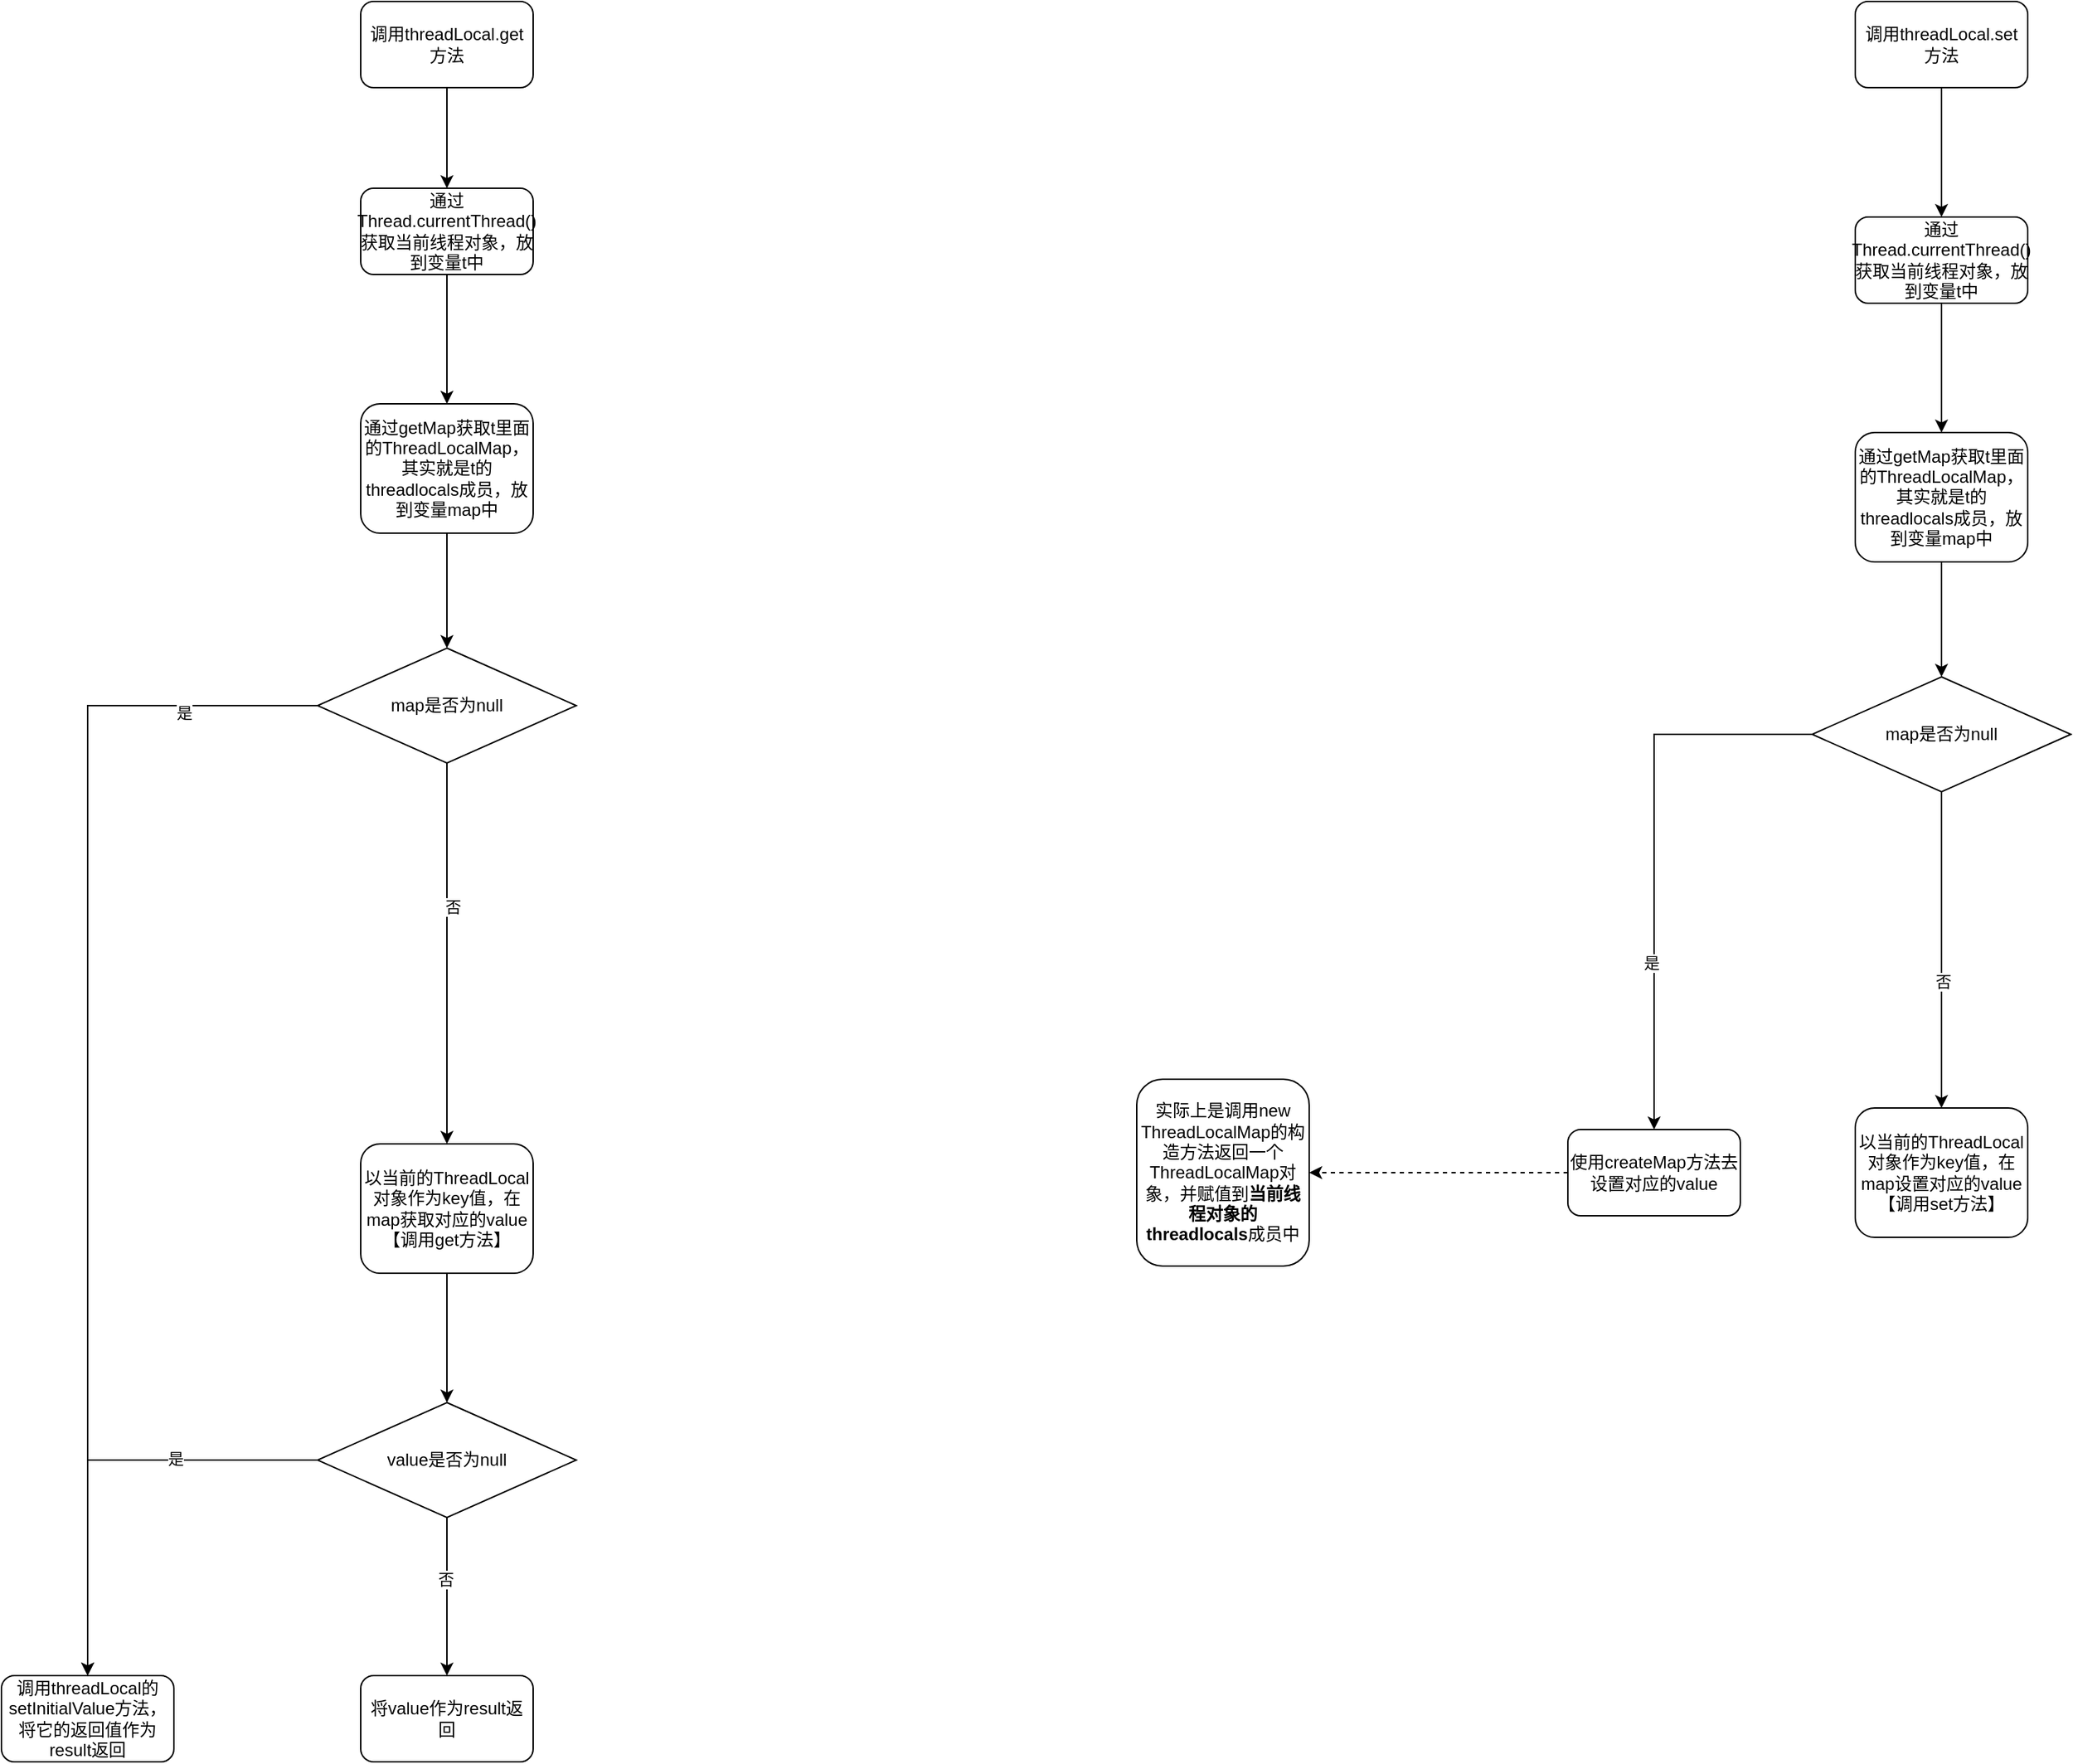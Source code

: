 <mxfile version="15.7.3" type="device" pages="2"><diagram id="2Nu0D2DjCyJC9UcshQsj" name="get方法和set方法实现"><mxGraphModel dx="1692" dy="541" grid="1" gridSize="10" guides="1" tooltips="1" connect="1" arrows="1" fold="1" page="1" pageScale="1" pageWidth="827" pageHeight="1169" math="0" shadow="0"><root><mxCell id="0"/><mxCell id="1" parent="0"/><mxCell id="2mhtmKsRlyrZUncj7YsT-10" style="edgeStyle=orthogonalEdgeStyle;rounded=0;orthogonalLoop=1;jettySize=auto;html=1;" edge="1" parent="1" source="PkbTJu2wFuG3AkT6gHmx-2" target="2mhtmKsRlyrZUncj7YsT-1"><mxGeometry relative="1" as="geometry"/></mxCell><mxCell id="PkbTJu2wFuG3AkT6gHmx-2" value="调用threadLocal.get方法" style="rounded=1;whiteSpace=wrap;html=1;" parent="1" vertex="1"><mxGeometry x="200" y="110" width="120" height="60" as="geometry"/></mxCell><mxCell id="2mhtmKsRlyrZUncj7YsT-11" style="edgeStyle=orthogonalEdgeStyle;rounded=0;orthogonalLoop=1;jettySize=auto;html=1;" edge="1" parent="1" source="2mhtmKsRlyrZUncj7YsT-1" target="2mhtmKsRlyrZUncj7YsT-2"><mxGeometry relative="1" as="geometry"/></mxCell><mxCell id="2mhtmKsRlyrZUncj7YsT-1" value="通过Thread.currentThread()获取当前线程对象，放到变量t中" style="rounded=1;whiteSpace=wrap;html=1;" vertex="1" parent="1"><mxGeometry x="200" y="240" width="120" height="60" as="geometry"/></mxCell><mxCell id="2mhtmKsRlyrZUncj7YsT-12" style="edgeStyle=orthogonalEdgeStyle;rounded=0;orthogonalLoop=1;jettySize=auto;html=1;" edge="1" parent="1" source="2mhtmKsRlyrZUncj7YsT-2" target="2mhtmKsRlyrZUncj7YsT-3"><mxGeometry relative="1" as="geometry"/></mxCell><mxCell id="2mhtmKsRlyrZUncj7YsT-2" value="通过getMap获取t里面的ThreadLocalMap，其实就是t的threadlocals成员，放到变量map中" style="rounded=1;whiteSpace=wrap;html=1;" vertex="1" parent="1"><mxGeometry x="200" y="390" width="120" height="90" as="geometry"/></mxCell><mxCell id="2mhtmKsRlyrZUncj7YsT-13" style="edgeStyle=orthogonalEdgeStyle;rounded=0;orthogonalLoop=1;jettySize=auto;html=1;" edge="1" parent="1" source="2mhtmKsRlyrZUncj7YsT-3" target="2mhtmKsRlyrZUncj7YsT-4"><mxGeometry relative="1" as="geometry"><Array as="points"><mxPoint x="260" y="680"/><mxPoint x="260" y="680"/></Array></mxGeometry></mxCell><mxCell id="2mhtmKsRlyrZUncj7YsT-19" value="否" style="edgeLabel;html=1;align=center;verticalAlign=middle;resizable=0;points=[];" vertex="1" connectable="0" parent="2mhtmKsRlyrZUncj7YsT-13"><mxGeometry x="-0.248" y="4" relative="1" as="geometry"><mxPoint as="offset"/></mxGeometry></mxCell><mxCell id="2mhtmKsRlyrZUncj7YsT-17" style="edgeStyle=orthogonalEdgeStyle;rounded=0;orthogonalLoop=1;jettySize=auto;html=1;" edge="1" parent="1" source="2mhtmKsRlyrZUncj7YsT-3" target="2mhtmKsRlyrZUncj7YsT-8"><mxGeometry relative="1" as="geometry"/></mxCell><mxCell id="2mhtmKsRlyrZUncj7YsT-21" value="是" style="edgeLabel;html=1;align=center;verticalAlign=middle;resizable=0;points=[];" vertex="1" connectable="0" parent="2mhtmKsRlyrZUncj7YsT-17"><mxGeometry x="-0.777" y="5" relative="1" as="geometry"><mxPoint as="offset"/></mxGeometry></mxCell><mxCell id="2mhtmKsRlyrZUncj7YsT-3" value="map是否为null" style="rhombus;whiteSpace=wrap;html=1;" vertex="1" parent="1"><mxGeometry x="170" y="560" width="180" height="80" as="geometry"/></mxCell><mxCell id="2mhtmKsRlyrZUncj7YsT-14" style="edgeStyle=orthogonalEdgeStyle;rounded=0;orthogonalLoop=1;jettySize=auto;html=1;" edge="1" parent="1" source="2mhtmKsRlyrZUncj7YsT-4" target="2mhtmKsRlyrZUncj7YsT-6"><mxGeometry relative="1" as="geometry"/></mxCell><mxCell id="2mhtmKsRlyrZUncj7YsT-4" value="以当前的ThreadLocal对象作为key值，在map获取对应的value【调用get方法】" style="rounded=1;whiteSpace=wrap;html=1;" vertex="1" parent="1"><mxGeometry x="200" y="905" width="120" height="90" as="geometry"/></mxCell><mxCell id="2mhtmKsRlyrZUncj7YsT-15" style="edgeStyle=orthogonalEdgeStyle;rounded=0;orthogonalLoop=1;jettySize=auto;html=1;" edge="1" parent="1" source="2mhtmKsRlyrZUncj7YsT-6" target="2mhtmKsRlyrZUncj7YsT-7"><mxGeometry relative="1" as="geometry"/></mxCell><mxCell id="2mhtmKsRlyrZUncj7YsT-18" value="否" style="edgeLabel;html=1;align=center;verticalAlign=middle;resizable=0;points=[];" vertex="1" connectable="0" parent="2mhtmKsRlyrZUncj7YsT-15"><mxGeometry x="-0.226" y="-1" relative="1" as="geometry"><mxPoint as="offset"/></mxGeometry></mxCell><mxCell id="2mhtmKsRlyrZUncj7YsT-16" style="edgeStyle=orthogonalEdgeStyle;rounded=0;orthogonalLoop=1;jettySize=auto;html=1;" edge="1" parent="1" source="2mhtmKsRlyrZUncj7YsT-6" target="2mhtmKsRlyrZUncj7YsT-8"><mxGeometry relative="1" as="geometry"/></mxCell><mxCell id="2mhtmKsRlyrZUncj7YsT-20" value="是" style="edgeLabel;html=1;align=center;verticalAlign=middle;resizable=0;points=[];" vertex="1" connectable="0" parent="2mhtmKsRlyrZUncj7YsT-16"><mxGeometry x="-0.361" y="-1" relative="1" as="geometry"><mxPoint as="offset"/></mxGeometry></mxCell><mxCell id="2mhtmKsRlyrZUncj7YsT-6" value="value是否为null" style="rhombus;whiteSpace=wrap;html=1;" vertex="1" parent="1"><mxGeometry x="170" y="1085" width="180" height="80" as="geometry"/></mxCell><mxCell id="2mhtmKsRlyrZUncj7YsT-7" value="将value作为result返回" style="rounded=1;whiteSpace=wrap;html=1;" vertex="1" parent="1"><mxGeometry x="200" y="1275" width="120" height="60" as="geometry"/></mxCell><UserObject label="调用threadLocal的setInitialValue方法，将它的返回值作为result返回" link="data:page/id,D7QVsCakjEm0fBglyO--" id="2mhtmKsRlyrZUncj7YsT-8"><mxCell style="rounded=1;whiteSpace=wrap;html=1;" vertex="1" parent="1"><mxGeometry x="-50" y="1275" width="120" height="60" as="geometry"/></mxCell></UserObject><mxCell id="PsC7p1-VI2wKfHGG_3y4-5" style="edgeStyle=orthogonalEdgeStyle;rounded=0;orthogonalLoop=1;jettySize=auto;html=1;" edge="1" parent="1" source="AitLaI7qho3d1quz0mB2-1" target="AitLaI7qho3d1quz0mB2-3"><mxGeometry relative="1" as="geometry"/></mxCell><mxCell id="AitLaI7qho3d1quz0mB2-1" value="调用threadLocal.set方法" style="rounded=1;whiteSpace=wrap;html=1;" vertex="1" parent="1"><mxGeometry x="1240" y="110" width="120" height="60" as="geometry"/></mxCell><mxCell id="AitLaI7qho3d1quz0mB2-2" style="edgeStyle=orthogonalEdgeStyle;rounded=0;orthogonalLoop=1;jettySize=auto;html=1;" edge="1" parent="1" source="AitLaI7qho3d1quz0mB2-3" target="AitLaI7qho3d1quz0mB2-5"><mxGeometry relative="1" as="geometry"/></mxCell><mxCell id="AitLaI7qho3d1quz0mB2-3" value="通过Thread.currentThread()获取当前线程对象，放到变量t中" style="rounded=1;whiteSpace=wrap;html=1;" vertex="1" parent="1"><mxGeometry x="1240" y="260" width="120" height="60" as="geometry"/></mxCell><mxCell id="AitLaI7qho3d1quz0mB2-4" style="edgeStyle=orthogonalEdgeStyle;rounded=0;orthogonalLoop=1;jettySize=auto;html=1;" edge="1" parent="1" source="AitLaI7qho3d1quz0mB2-5" target="AitLaI7qho3d1quz0mB2-6"><mxGeometry relative="1" as="geometry"/></mxCell><mxCell id="AitLaI7qho3d1quz0mB2-5" value="通过getMap获取t里面的ThreadLocalMap，其实就是t的threadlocals成员，放到变量map中" style="rounded=1;whiteSpace=wrap;html=1;" vertex="1" parent="1"><mxGeometry x="1240" y="410" width="120" height="90" as="geometry"/></mxCell><mxCell id="PsC7p1-VI2wKfHGG_3y4-3" style="edgeStyle=orthogonalEdgeStyle;rounded=0;orthogonalLoop=1;jettySize=auto;html=1;" edge="1" parent="1" source="AitLaI7qho3d1quz0mB2-6" target="AitLaI7qho3d1quz0mB2-7"><mxGeometry relative="1" as="geometry"/></mxCell><mxCell id="PsC7p1-VI2wKfHGG_3y4-6" value="否" style="edgeLabel;html=1;align=center;verticalAlign=middle;resizable=0;points=[];" vertex="1" connectable="0" parent="PsC7p1-VI2wKfHGG_3y4-3"><mxGeometry x="0.199" y="1" relative="1" as="geometry"><mxPoint as="offset"/></mxGeometry></mxCell><mxCell id="PsC7p1-VI2wKfHGG_3y4-4" style="edgeStyle=orthogonalEdgeStyle;rounded=0;orthogonalLoop=1;jettySize=auto;html=1;" edge="1" parent="1" source="AitLaI7qho3d1quz0mB2-6" target="AitLaI7qho3d1quz0mB2-8"><mxGeometry relative="1" as="geometry"/></mxCell><mxCell id="PsC7p1-VI2wKfHGG_3y4-7" value="是" style="edgeLabel;html=1;align=center;verticalAlign=middle;resizable=0;points=[];" vertex="1" connectable="0" parent="PsC7p1-VI2wKfHGG_3y4-4"><mxGeometry x="0.395" y="-2" relative="1" as="geometry"><mxPoint as="offset"/></mxGeometry></mxCell><mxCell id="AitLaI7qho3d1quz0mB2-6" value="map是否为null" style="rhombus;whiteSpace=wrap;html=1;" vertex="1" parent="1"><mxGeometry x="1210" y="580" width="180" height="80" as="geometry"/></mxCell><mxCell id="AitLaI7qho3d1quz0mB2-7" value="以当前的ThreadLocal对象作为key值，在map设置对应的value【调用set方法】" style="rounded=1;whiteSpace=wrap;html=1;" vertex="1" parent="1"><mxGeometry x="1240" y="880" width="120" height="90" as="geometry"/></mxCell><mxCell id="PsC7p1-VI2wKfHGG_3y4-2" style="edgeStyle=orthogonalEdgeStyle;rounded=0;orthogonalLoop=1;jettySize=auto;html=1;dashed=1;" edge="1" parent="1" source="AitLaI7qho3d1quz0mB2-8" target="PsC7p1-VI2wKfHGG_3y4-1"><mxGeometry relative="1" as="geometry"/></mxCell><mxCell id="AitLaI7qho3d1quz0mB2-8" value="使用createMap方法去设置对应的value" style="rounded=1;whiteSpace=wrap;html=1;" vertex="1" parent="1"><mxGeometry x="1040" y="895" width="120" height="60" as="geometry"/></mxCell><mxCell id="PsC7p1-VI2wKfHGG_3y4-1" value="实际上是调用new ThreadLocalMap的构造方法返回一个ThreadLocalMap对象，并赋值到&lt;b&gt;当前线程对象的threadlocals&lt;/b&gt;成员中" style="rounded=1;whiteSpace=wrap;html=1;" vertex="1" parent="1"><mxGeometry x="740" y="860" width="120" height="130" as="geometry"/></mxCell></root></mxGraphModel></diagram><diagram id="D7QVsCakjEm0fBglyO--" name="setInitialValue方法实现"><mxGraphModel dx="1865" dy="649" grid="1" gridSize="10" guides="1" tooltips="1" connect="1" arrows="1" fold="1" page="1" pageScale="1" pageWidth="827" pageHeight="1169" math="0" shadow="0"><root><mxCell id="clZ_r3mYRZKEp7FU_WXK-0"/><mxCell id="clZ_r3mYRZKEp7FU_WXK-1" parent="clZ_r3mYRZKEp7FU_WXK-0"/><mxCell id="GQA9N-vcDTCOddjJI7Zs-0" style="edgeStyle=orthogonalEdgeStyle;rounded=0;orthogonalLoop=1;jettySize=auto;html=1;" edge="1" parent="clZ_r3mYRZKEp7FU_WXK-1" source="clZ_r3mYRZKEp7FU_WXK-2" target="clZ_r3mYRZKEp7FU_WXK-3"><mxGeometry relative="1" as="geometry"/></mxCell><mxCell id="clZ_r3mYRZKEp7FU_WXK-2" value="&lt;span&gt;调用threadLocal的setInitialValue方法&lt;/span&gt;" style="rounded=1;whiteSpace=wrap;html=1;" vertex="1" parent="clZ_r3mYRZKEp7FU_WXK-1"><mxGeometry x="200" y="80" width="120" height="60" as="geometry"/></mxCell><mxCell id="j59mENcRmfeRwHIGDh6C-3" style="edgeStyle=orthogonalEdgeStyle;rounded=0;orthogonalLoop=1;jettySize=auto;html=1;" edge="1" parent="clZ_r3mYRZKEp7FU_WXK-1" source="clZ_r3mYRZKEp7FU_WXK-3" target="j59mENcRmfeRwHIGDh6C-1"><mxGeometry relative="1" as="geometry"/></mxCell><mxCell id="clZ_r3mYRZKEp7FU_WXK-3" value="调用initialValue方法（调用层实现，默认返回null），放到局部变量value当中" style="rounded=1;whiteSpace=wrap;html=1;" vertex="1" parent="clZ_r3mYRZKEp7FU_WXK-1"><mxGeometry x="200" y="210" width="120" height="60" as="geometry"/></mxCell><UserObject label="返回上层" link="data:page/id,2Nu0D2DjCyJC9UcshQsj" id="29e2efdTmjfiGjCnD4aF-0"><mxCell style="rounded=1;whiteSpace=wrap;html=1;" vertex="1" parent="clZ_r3mYRZKEp7FU_WXK-1"><mxGeometry x="530" y="80" width="120" height="60" as="geometry"/></mxCell></UserObject><mxCell id="j59mENcRmfeRwHIGDh6C-0" style="edgeStyle=orthogonalEdgeStyle;rounded=0;orthogonalLoop=1;jettySize=auto;html=1;" edge="1" parent="clZ_r3mYRZKEp7FU_WXK-1" source="j59mENcRmfeRwHIGDh6C-1" target="j59mENcRmfeRwHIGDh6C-2"><mxGeometry relative="1" as="geometry"/></mxCell><mxCell id="j59mENcRmfeRwHIGDh6C-1" value="通过Thread.currentThread()获取当前线程对象，放到变量t中" style="rounded=1;whiteSpace=wrap;html=1;" vertex="1" parent="clZ_r3mYRZKEp7FU_WXK-1"><mxGeometry x="200" y="345" width="120" height="60" as="geometry"/></mxCell><mxCell id="XDBw2tqrjCUMahskQ93L-9" style="edgeStyle=orthogonalEdgeStyle;rounded=0;orthogonalLoop=1;jettySize=auto;html=1;" edge="1" parent="clZ_r3mYRZKEp7FU_WXK-1" source="j59mENcRmfeRwHIGDh6C-2" target="XDBw2tqrjCUMahskQ93L-0"><mxGeometry relative="1" as="geometry"/></mxCell><mxCell id="j59mENcRmfeRwHIGDh6C-2" value="通过getMap获取t里面的ThreadLocalMap，其实就是t的threadlocals成员，放到变量map中" style="rounded=1;whiteSpace=wrap;html=1;" vertex="1" parent="clZ_r3mYRZKEp7FU_WXK-1"><mxGeometry x="200" y="495" width="120" height="90" as="geometry"/></mxCell><mxCell id="XDBw2tqrjCUMahskQ93L-4" style="edgeStyle=orthogonalEdgeStyle;rounded=0;orthogonalLoop=1;jettySize=auto;html=1;" edge="1" parent="clZ_r3mYRZKEp7FU_WXK-1" source="XDBw2tqrjCUMahskQ93L-0" target="XDBw2tqrjCUMahskQ93L-1"><mxGeometry relative="1" as="geometry"/></mxCell><mxCell id="XDBw2tqrjCUMahskQ93L-10" value="否" style="edgeLabel;html=1;align=center;verticalAlign=middle;resizable=0;points=[];" vertex="1" connectable="0" parent="XDBw2tqrjCUMahskQ93L-4"><mxGeometry x="-0.34" y="-4" relative="1" as="geometry"><mxPoint as="offset"/></mxGeometry></mxCell><mxCell id="XDBw2tqrjCUMahskQ93L-5" style="edgeStyle=orthogonalEdgeStyle;rounded=0;orthogonalLoop=1;jettySize=auto;html=1;" edge="1" parent="clZ_r3mYRZKEp7FU_WXK-1" source="XDBw2tqrjCUMahskQ93L-0" target="XDBw2tqrjCUMahskQ93L-2"><mxGeometry relative="1" as="geometry"/></mxCell><mxCell id="XDBw2tqrjCUMahskQ93L-11" value="是" style="edgeLabel;html=1;align=center;verticalAlign=middle;resizable=0;points=[];" vertex="1" connectable="0" parent="XDBw2tqrjCUMahskQ93L-5"><mxGeometry x="-0.207" relative="1" as="geometry"><mxPoint as="offset"/></mxGeometry></mxCell><mxCell id="XDBw2tqrjCUMahskQ93L-0" value="map是否为null" style="rhombus;whiteSpace=wrap;html=1;" vertex="1" parent="clZ_r3mYRZKEp7FU_WXK-1"><mxGeometry x="170" y="710" width="180" height="80" as="geometry"/></mxCell><mxCell id="XDBw2tqrjCUMahskQ93L-7" style="edgeStyle=orthogonalEdgeStyle;rounded=0;orthogonalLoop=1;jettySize=auto;html=1;" edge="1" parent="clZ_r3mYRZKEp7FU_WXK-1" source="XDBw2tqrjCUMahskQ93L-1" target="XDBw2tqrjCUMahskQ93L-3"><mxGeometry relative="1" as="geometry"/></mxCell><mxCell id="XDBw2tqrjCUMahskQ93L-1" value="调用map.put将key=当前threadlocal变量，value=value【即initialValue方法的返回值】放到map当中" style="rounded=1;whiteSpace=wrap;html=1;" vertex="1" parent="clZ_r3mYRZKEp7FU_WXK-1"><mxGeometry x="200" y="930" width="120" height="110" as="geometry"/></mxCell><mxCell id="XDBw2tqrjCUMahskQ93L-8" style="edgeStyle=orthogonalEdgeStyle;rounded=0;orthogonalLoop=1;jettySize=auto;html=1;" edge="1" parent="clZ_r3mYRZKEp7FU_WXK-1" source="XDBw2tqrjCUMahskQ93L-2" target="XDBw2tqrjCUMahskQ93L-3"><mxGeometry relative="1" as="geometry"/></mxCell><mxCell id="XMbVN4uriCgS8fpm8gRr-1" style="edgeStyle=orthogonalEdgeStyle;rounded=0;orthogonalLoop=1;jettySize=auto;html=1;dashed=1;" edge="1" parent="clZ_r3mYRZKEp7FU_WXK-1" source="XDBw2tqrjCUMahskQ93L-2" target="XMbVN4uriCgS8fpm8gRr-0"><mxGeometry relative="1" as="geometry"/></mxCell><mxCell id="XDBw2tqrjCUMahskQ93L-2" value="调用createMap把将key=当前threadlocal变量，value=value放到map集合中" style="rounded=1;whiteSpace=wrap;html=1;" vertex="1" parent="clZ_r3mYRZKEp7FU_WXK-1"><mxGeometry x="-110" y="955" width="120" height="60" as="geometry"/></mxCell><mxCell id="XDBw2tqrjCUMahskQ93L-3" value="返回value" style="rounded=1;whiteSpace=wrap;html=1;" vertex="1" parent="clZ_r3mYRZKEp7FU_WXK-1"><mxGeometry x="50" y="1340" width="120" height="60" as="geometry"/></mxCell><mxCell id="XMbVN4uriCgS8fpm8gRr-0" value="实际上是调用new ThreadLocalMap的构造方法返回一个ThreadLocalMap对象，并赋值到&lt;b&gt;当前线程对象的threadlocals&lt;/b&gt;成员中" style="rounded=1;whiteSpace=wrap;html=1;" vertex="1" parent="clZ_r3mYRZKEp7FU_WXK-1"><mxGeometry x="-390" y="920" width="120" height="130" as="geometry"/></mxCell></root></mxGraphModel></diagram></mxfile>